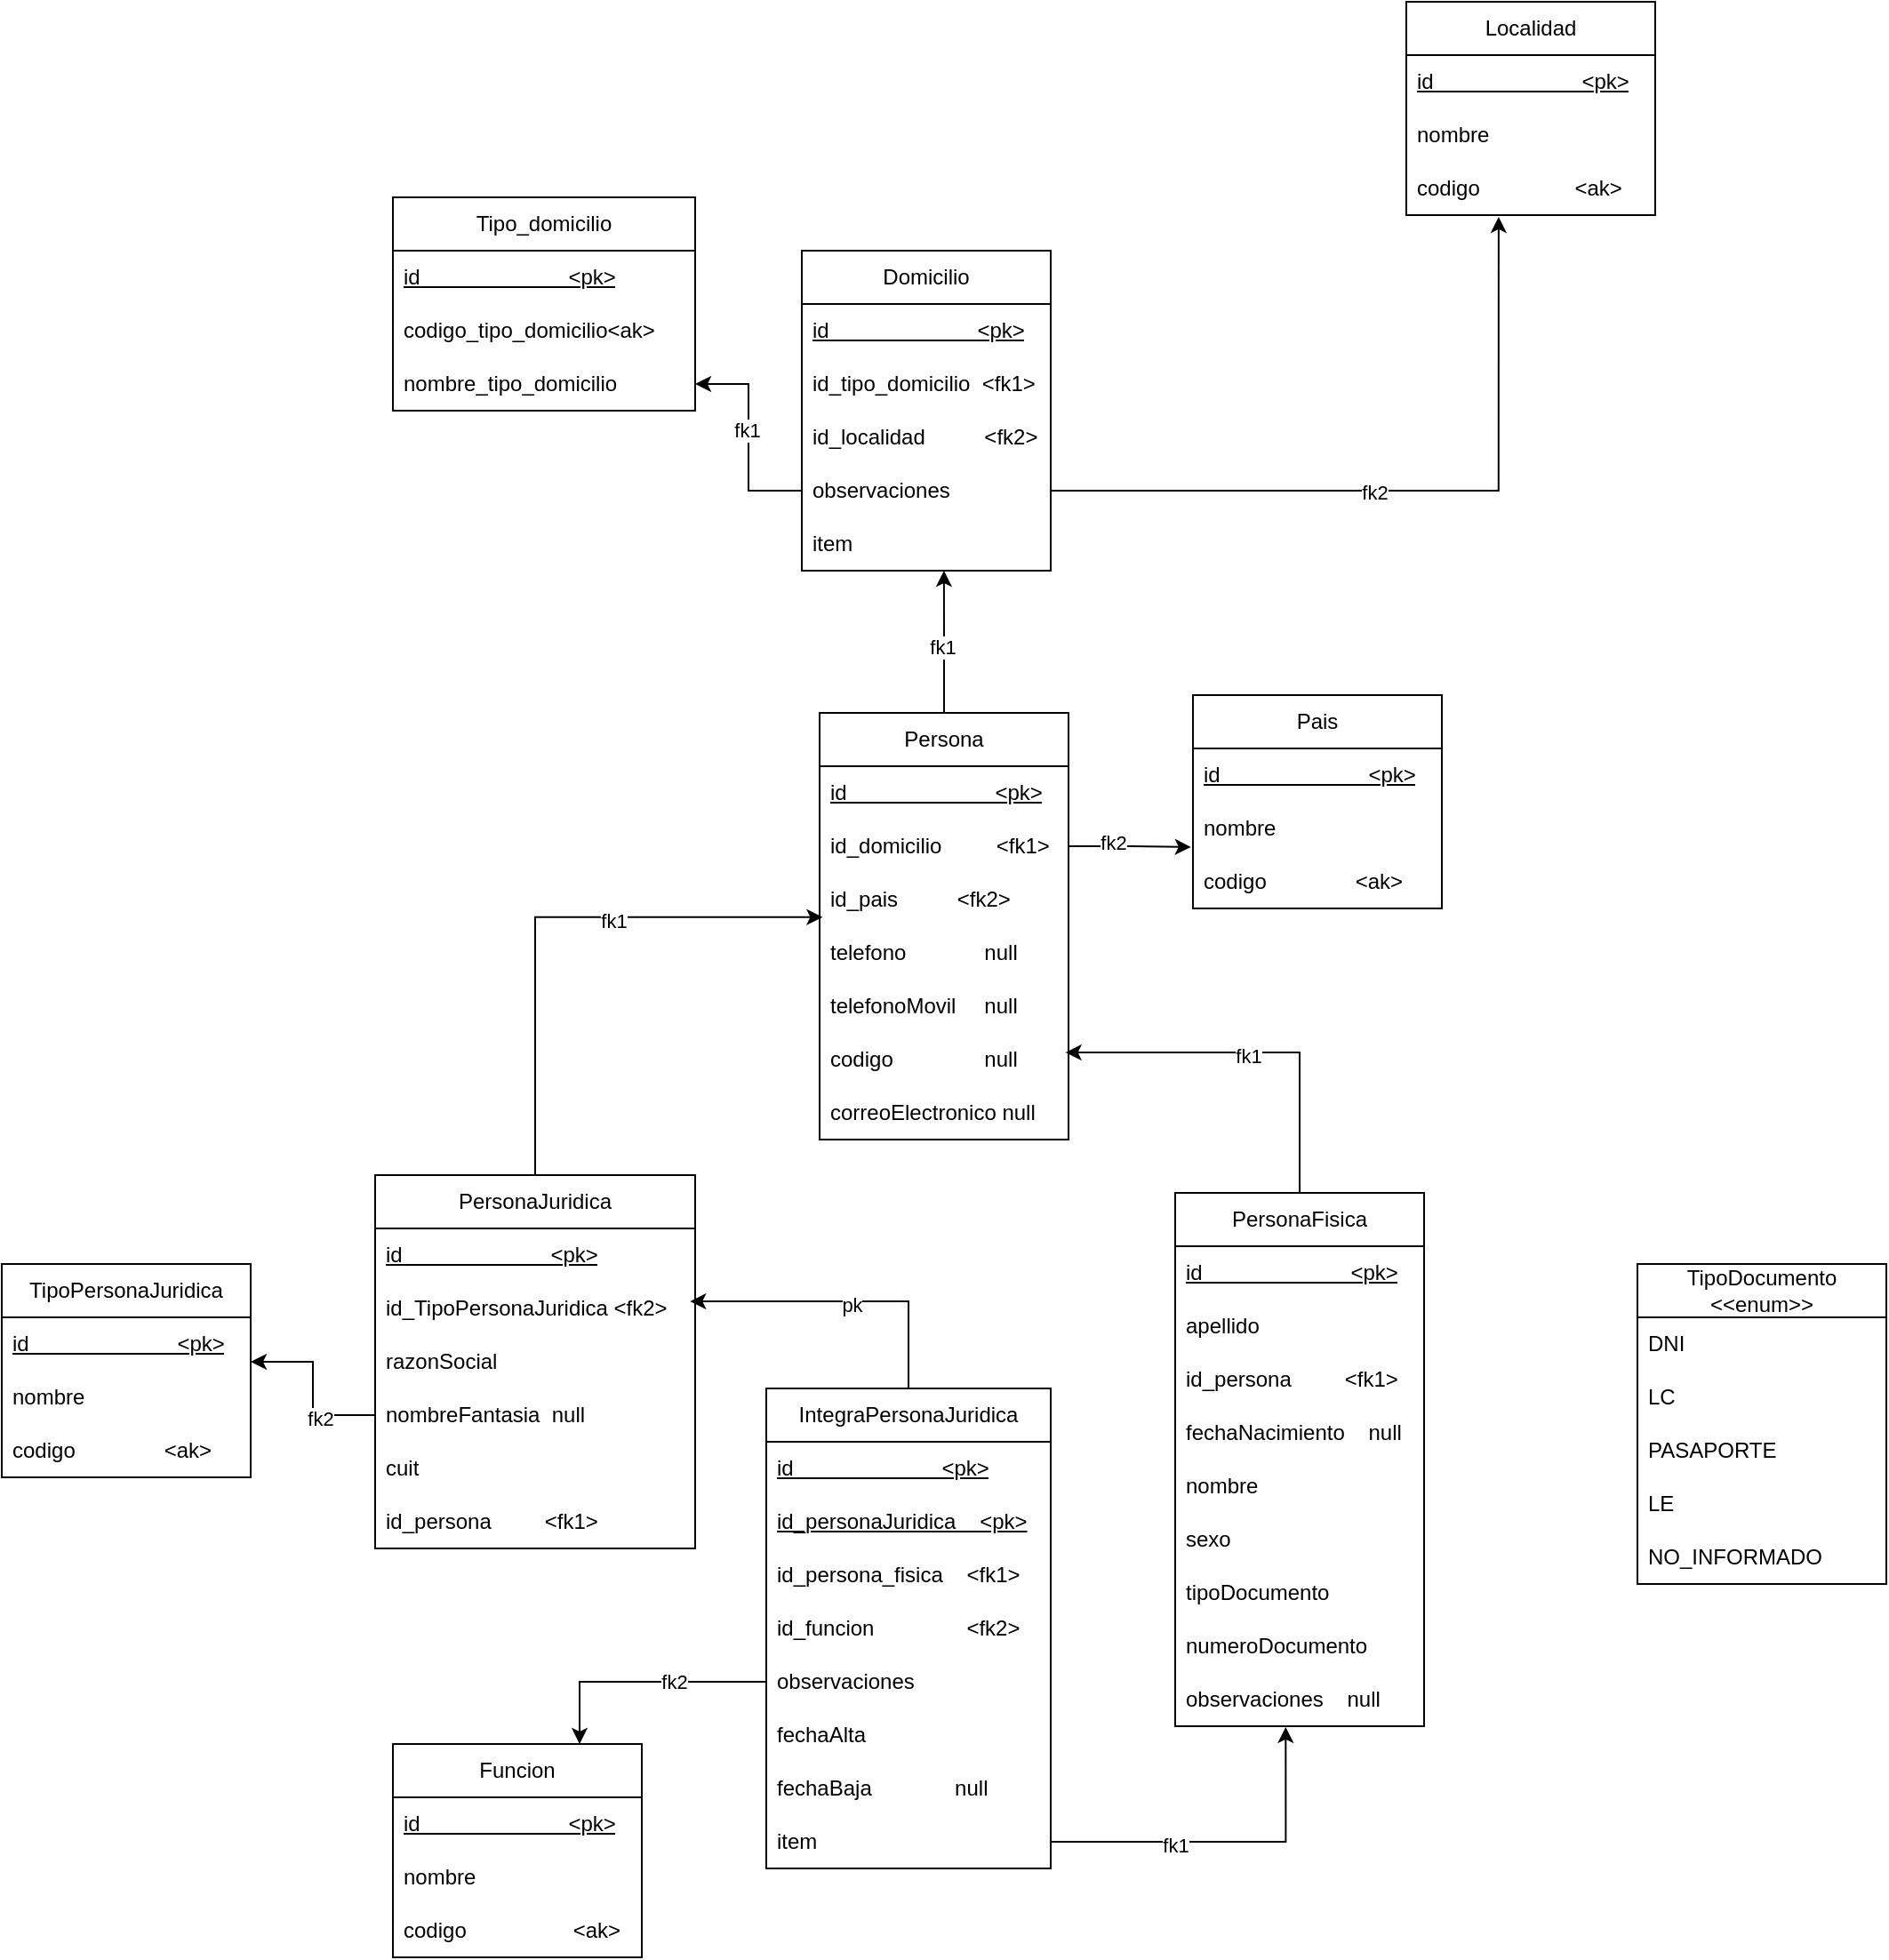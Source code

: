 <mxfile version="24.7.14">
  <diagram name="Page-1" id="C4uqOGB4L-QRxId2xkjS">
    <mxGraphModel dx="4187" dy="2536" grid="1" gridSize="10" guides="1" tooltips="1" connect="1" arrows="1" fold="1" page="1" pageScale="1" pageWidth="850" pageHeight="1100" math="0" shadow="0">
      <root>
        <mxCell id="0" />
        <mxCell id="1" parent="0" />
        <mxCell id="psAsw6sxhrH09f4ZaTey-30" value="Tipo_domicilio" style="swimlane;fontStyle=0;childLayout=stackLayout;horizontal=1;startSize=30;horizontalStack=0;resizeParent=1;resizeParentMax=0;resizeLast=0;collapsible=1;marginBottom=0;whiteSpace=wrap;html=1;" parent="1" vertex="1">
          <mxGeometry x="-890" y="-250" width="170" height="120" as="geometry" />
        </mxCell>
        <mxCell id="psAsw6sxhrH09f4ZaTey-31" value="&lt;u&gt;id&amp;nbsp;&amp;nbsp;&amp;nbsp;&amp;nbsp;&amp;nbsp;&amp;nbsp;&amp;nbsp;&amp;nbsp;&amp;nbsp;&amp;nbsp;&amp;nbsp;&amp;nbsp;&amp;nbsp;&amp;nbsp;&amp;nbsp;&amp;nbsp;&amp;nbsp;&amp;nbsp;&amp;nbsp;&amp;nbsp;&amp;nbsp;&amp;nbsp;&amp;nbsp;&amp;nbsp; &amp;lt;pk&amp;gt;&lt;/u&gt;" style="text;strokeColor=none;fillColor=none;align=left;verticalAlign=middle;spacingLeft=4;spacingRight=4;overflow=hidden;points=[[0,0.5],[1,0.5]];portConstraint=eastwest;rotatable=0;whiteSpace=wrap;html=1;" parent="psAsw6sxhrH09f4ZaTey-30" vertex="1">
          <mxGeometry y="30" width="170" height="30" as="geometry" />
        </mxCell>
        <mxCell id="RTDKLfTvxxHNBEv42GmN-6" value="codigo_tipo_domicilio&amp;lt;ak&amp;gt;" style="text;strokeColor=none;fillColor=none;align=left;verticalAlign=middle;spacingLeft=4;spacingRight=4;overflow=hidden;points=[[0,0.5],[1,0.5]];portConstraint=eastwest;rotatable=0;whiteSpace=wrap;html=1;" vertex="1" parent="psAsw6sxhrH09f4ZaTey-30">
          <mxGeometry y="60" width="170" height="30" as="geometry" />
        </mxCell>
        <mxCell id="psAsw6sxhrH09f4ZaTey-32" value="nombre_tipo_domicilio" style="text;strokeColor=none;fillColor=none;align=left;verticalAlign=middle;spacingLeft=4;spacingRight=4;overflow=hidden;points=[[0,0.5],[1,0.5]];portConstraint=eastwest;rotatable=0;whiteSpace=wrap;html=1;" parent="psAsw6sxhrH09f4ZaTey-30" vertex="1">
          <mxGeometry y="90" width="170" height="30" as="geometry" />
        </mxCell>
        <mxCell id="RTDKLfTvxxHNBEv42GmN-11" value="Localidad" style="swimlane;fontStyle=0;childLayout=stackLayout;horizontal=1;startSize=30;horizontalStack=0;resizeParent=1;resizeParentMax=0;resizeLast=0;collapsible=1;marginBottom=0;whiteSpace=wrap;html=1;" vertex="1" parent="1">
          <mxGeometry x="-320" y="-360" width="140" height="120" as="geometry" />
        </mxCell>
        <mxCell id="RTDKLfTvxxHNBEv42GmN-12" value="&lt;u&gt;id&amp;nbsp;&amp;nbsp;&amp;nbsp;&amp;nbsp;&amp;nbsp;&amp;nbsp;&amp;nbsp;&amp;nbsp;&amp;nbsp;&amp;nbsp;&amp;nbsp;&amp;nbsp;&amp;nbsp;&amp;nbsp;&amp;nbsp;&amp;nbsp;&amp;nbsp;&amp;nbsp;&amp;nbsp;&amp;nbsp;&amp;nbsp;&amp;nbsp;&amp;nbsp;&amp;nbsp; &amp;lt;pk&amp;gt;&lt;/u&gt;" style="text;strokeColor=none;fillColor=none;align=left;verticalAlign=middle;spacingLeft=4;spacingRight=4;overflow=hidden;points=[[0,0.5],[1,0.5]];portConstraint=eastwest;rotatable=0;whiteSpace=wrap;html=1;" vertex="1" parent="RTDKLfTvxxHNBEv42GmN-11">
          <mxGeometry y="30" width="140" height="30" as="geometry" />
        </mxCell>
        <mxCell id="RTDKLfTvxxHNBEv42GmN-13" value="nombre" style="text;strokeColor=none;fillColor=none;align=left;verticalAlign=middle;spacingLeft=4;spacingRight=4;overflow=hidden;points=[[0,0.5],[1,0.5]];portConstraint=eastwest;rotatable=0;whiteSpace=wrap;html=1;" vertex="1" parent="RTDKLfTvxxHNBEv42GmN-11">
          <mxGeometry y="60" width="140" height="30" as="geometry" />
        </mxCell>
        <mxCell id="RTDKLfTvxxHNBEv42GmN-14" value="codigo&amp;nbsp;&amp;nbsp;&amp;nbsp;&amp;nbsp;&amp;nbsp;&amp;nbsp;&amp;nbsp;&amp;nbsp;&amp;nbsp;&amp;nbsp;&amp;nbsp;&amp;nbsp;&amp;nbsp;&amp;nbsp;&amp;nbsp; &amp;lt;ak&amp;gt;" style="text;strokeColor=none;fillColor=none;align=left;verticalAlign=middle;spacingLeft=4;spacingRight=4;overflow=hidden;points=[[0,0.5],[1,0.5]];portConstraint=eastwest;rotatable=0;whiteSpace=wrap;html=1;" vertex="1" parent="RTDKLfTvxxHNBEv42GmN-11">
          <mxGeometry y="90" width="140" height="30" as="geometry" />
        </mxCell>
        <mxCell id="RTDKLfTvxxHNBEv42GmN-16" value="Domicilio" style="swimlane;fontStyle=0;childLayout=stackLayout;horizontal=1;startSize=30;horizontalStack=0;resizeParent=1;resizeParentMax=0;resizeLast=0;collapsible=1;marginBottom=0;whiteSpace=wrap;html=1;" vertex="1" parent="1">
          <mxGeometry x="-660" y="-220" width="140" height="180" as="geometry" />
        </mxCell>
        <mxCell id="RTDKLfTvxxHNBEv42GmN-17" value="&lt;u&gt;id&amp;nbsp;&amp;nbsp;&amp;nbsp;&amp;nbsp;&amp;nbsp;&amp;nbsp;&amp;nbsp;&amp;nbsp;&amp;nbsp;&amp;nbsp;&amp;nbsp;&amp;nbsp;&amp;nbsp;&amp;nbsp;&amp;nbsp;&amp;nbsp;&amp;nbsp;&amp;nbsp;&amp;nbsp;&amp;nbsp;&amp;nbsp;&amp;nbsp;&amp;nbsp;&amp;nbsp; &amp;lt;pk&amp;gt;&lt;/u&gt;" style="text;strokeColor=none;fillColor=none;align=left;verticalAlign=middle;spacingLeft=4;spacingRight=4;overflow=hidden;points=[[0,0.5],[1,0.5]];portConstraint=eastwest;rotatable=0;whiteSpace=wrap;html=1;" vertex="1" parent="RTDKLfTvxxHNBEv42GmN-16">
          <mxGeometry y="30" width="140" height="30" as="geometry" />
        </mxCell>
        <mxCell id="RTDKLfTvxxHNBEv42GmN-27" value="id_tipo_domicilio&amp;nbsp; &amp;lt;fk1&amp;gt;" style="text;strokeColor=none;fillColor=none;align=left;verticalAlign=middle;spacingLeft=4;spacingRight=4;overflow=hidden;points=[[0,0.5],[1,0.5]];portConstraint=eastwest;rotatable=0;whiteSpace=wrap;html=1;" vertex="1" parent="RTDKLfTvxxHNBEv42GmN-16">
          <mxGeometry y="60" width="140" height="30" as="geometry" />
        </mxCell>
        <mxCell id="RTDKLfTvxxHNBEv42GmN-26" value="id_localidad&lt;span style=&quot;white-space: pre;&quot;&gt;&#x9;&lt;/span&gt;&amp;nbsp;&amp;nbsp;&amp;nbsp;&amp;nbsp; &amp;lt;fk2&amp;gt;" style="text;strokeColor=none;fillColor=none;align=left;verticalAlign=middle;spacingLeft=4;spacingRight=4;overflow=hidden;points=[[0,0.5],[1,0.5]];portConstraint=eastwest;rotatable=0;whiteSpace=wrap;html=1;" vertex="1" parent="RTDKLfTvxxHNBEv42GmN-16">
          <mxGeometry y="90" width="140" height="30" as="geometry" />
        </mxCell>
        <mxCell id="RTDKLfTvxxHNBEv42GmN-18" value="observaciones" style="text;strokeColor=none;fillColor=none;align=left;verticalAlign=middle;spacingLeft=4;spacingRight=4;overflow=hidden;points=[[0,0.5],[1,0.5]];portConstraint=eastwest;rotatable=0;whiteSpace=wrap;html=1;" vertex="1" parent="RTDKLfTvxxHNBEv42GmN-16">
          <mxGeometry y="120" width="140" height="30" as="geometry" />
        </mxCell>
        <mxCell id="RTDKLfTvxxHNBEv42GmN-19" value="item" style="text;strokeColor=none;fillColor=none;align=left;verticalAlign=middle;spacingLeft=4;spacingRight=4;overflow=hidden;points=[[0,0.5],[1,0.5]];portConstraint=eastwest;rotatable=0;whiteSpace=wrap;html=1;" vertex="1" parent="RTDKLfTvxxHNBEv42GmN-16">
          <mxGeometry y="150" width="140" height="30" as="geometry" />
        </mxCell>
        <mxCell id="RTDKLfTvxxHNBEv42GmN-22" style="edgeStyle=orthogonalEdgeStyle;rounded=0;orthogonalLoop=1;jettySize=auto;html=1;entryX=0.371;entryY=1.033;entryDx=0;entryDy=0;entryPerimeter=0;" edge="1" parent="1" source="RTDKLfTvxxHNBEv42GmN-18" target="RTDKLfTvxxHNBEv42GmN-14">
          <mxGeometry relative="1" as="geometry" />
        </mxCell>
        <mxCell id="RTDKLfTvxxHNBEv42GmN-25" value="fk2" style="edgeLabel;html=1;align=center;verticalAlign=middle;resizable=0;points=[];" vertex="1" connectable="0" parent="RTDKLfTvxxHNBEv42GmN-22">
          <mxGeometry x="-0.104" y="-1" relative="1" as="geometry">
            <mxPoint as="offset" />
          </mxGeometry>
        </mxCell>
        <mxCell id="RTDKLfTvxxHNBEv42GmN-44" value="Persona" style="swimlane;fontStyle=0;childLayout=stackLayout;horizontal=1;startSize=30;horizontalStack=0;resizeParent=1;resizeParentMax=0;resizeLast=0;collapsible=1;marginBottom=0;whiteSpace=wrap;html=1;" vertex="1" parent="1">
          <mxGeometry x="-650" y="40" width="140" height="240" as="geometry" />
        </mxCell>
        <mxCell id="RTDKLfTvxxHNBEv42GmN-45" value="&lt;u&gt;id&amp;nbsp;&amp;nbsp;&amp;nbsp;&amp;nbsp;&amp;nbsp;&amp;nbsp;&amp;nbsp;&amp;nbsp;&amp;nbsp;&amp;nbsp;&amp;nbsp;&amp;nbsp;&amp;nbsp;&amp;nbsp;&amp;nbsp;&amp;nbsp;&amp;nbsp;&amp;nbsp;&amp;nbsp;&amp;nbsp;&amp;nbsp;&amp;nbsp;&amp;nbsp;&amp;nbsp; &amp;lt;pk&amp;gt;&lt;/u&gt;" style="text;strokeColor=none;fillColor=none;align=left;verticalAlign=middle;spacingLeft=4;spacingRight=4;overflow=hidden;points=[[0,0.5],[1,0.5]];portConstraint=eastwest;rotatable=0;whiteSpace=wrap;html=1;" vertex="1" parent="RTDKLfTvxxHNBEv42GmN-44">
          <mxGeometry y="30" width="140" height="30" as="geometry" />
        </mxCell>
        <mxCell id="RTDKLfTvxxHNBEv42GmN-59" value="id_domicilio&lt;span style=&quot;white-space: pre;&quot;&gt;&#x9;    &amp;lt;fk1&amp;gt;&lt;/span&gt;" style="text;strokeColor=none;fillColor=none;align=left;verticalAlign=middle;spacingLeft=4;spacingRight=4;overflow=hidden;points=[[0,0.5],[1,0.5]];portConstraint=eastwest;rotatable=0;whiteSpace=wrap;html=1;" vertex="1" parent="RTDKLfTvxxHNBEv42GmN-44">
          <mxGeometry y="60" width="140" height="30" as="geometry" />
        </mxCell>
        <mxCell id="RTDKLfTvxxHNBEv42GmN-70" value="id_pais&amp;nbsp;&amp;nbsp;&amp;nbsp;&amp;nbsp;&amp;nbsp;&amp;nbsp;&amp;nbsp;&amp;nbsp;&amp;nbsp; &amp;lt;fk2&amp;gt;&lt;span style=&quot;white-space: pre;&quot;&gt;&#x9;&lt;/span&gt;" style="text;strokeColor=none;fillColor=none;align=left;verticalAlign=middle;spacingLeft=4;spacingRight=4;overflow=hidden;points=[[0,0.5],[1,0.5]];portConstraint=eastwest;rotatable=0;whiteSpace=wrap;html=1;" vertex="1" parent="RTDKLfTvxxHNBEv42GmN-44">
          <mxGeometry y="90" width="140" height="30" as="geometry" />
        </mxCell>
        <mxCell id="RTDKLfTvxxHNBEv42GmN-46" value="telefono&lt;span style=&quot;white-space: pre;&quot;&gt;&#x9;&lt;/span&gt;&lt;span style=&quot;white-space: pre;&quot;&gt;&#x9;&lt;/span&gt;&amp;nbsp; null" style="text;strokeColor=none;fillColor=none;align=left;verticalAlign=middle;spacingLeft=4;spacingRight=4;overflow=hidden;points=[[0,0.5],[1,0.5]];portConstraint=eastwest;rotatable=0;whiteSpace=wrap;html=1;" vertex="1" parent="RTDKLfTvxxHNBEv42GmN-44">
          <mxGeometry y="120" width="140" height="30" as="geometry" />
        </mxCell>
        <mxCell id="RTDKLfTvxxHNBEv42GmN-47" value="telefonoMovil&lt;span style=&quot;white-space: pre;&quot;&gt;&#x9;&lt;/span&gt;&amp;nbsp; null" style="text;strokeColor=none;fillColor=none;align=left;verticalAlign=middle;spacingLeft=4;spacingRight=4;overflow=hidden;points=[[0,0.5],[1,0.5]];portConstraint=eastwest;rotatable=0;whiteSpace=wrap;html=1;" vertex="1" parent="RTDKLfTvxxHNBEv42GmN-44">
          <mxGeometry y="150" width="140" height="30" as="geometry" />
        </mxCell>
        <mxCell id="RTDKLfTvxxHNBEv42GmN-57" value="codigo&lt;span style=&quot;white-space: pre;&quot;&gt;&#x9;&lt;/span&gt;&amp;nbsp;&amp;nbsp;&amp;nbsp;&amp;nbsp;&amp;nbsp;&amp;nbsp;&amp;nbsp;&amp;nbsp;&amp;nbsp; null" style="text;strokeColor=none;fillColor=none;align=left;verticalAlign=middle;spacingLeft=4;spacingRight=4;overflow=hidden;points=[[0,0.5],[1,0.5]];portConstraint=eastwest;rotatable=0;whiteSpace=wrap;html=1;" vertex="1" parent="RTDKLfTvxxHNBEv42GmN-44">
          <mxGeometry y="180" width="140" height="30" as="geometry" />
        </mxCell>
        <mxCell id="RTDKLfTvxxHNBEv42GmN-56" value="correoElectronico null" style="text;strokeColor=none;fillColor=none;align=left;verticalAlign=middle;spacingLeft=4;spacingRight=4;overflow=hidden;points=[[0,0.5],[1,0.5]];portConstraint=eastwest;rotatable=0;whiteSpace=wrap;html=1;" vertex="1" parent="RTDKLfTvxxHNBEv42GmN-44">
          <mxGeometry y="210" width="140" height="30" as="geometry" />
        </mxCell>
        <mxCell id="RTDKLfTvxxHNBEv42GmN-58" style="edgeStyle=orthogonalEdgeStyle;rounded=0;orthogonalLoop=1;jettySize=auto;html=1;entryX=0.571;entryY=1;entryDx=0;entryDy=0;entryPerimeter=0;" edge="1" parent="1" source="RTDKLfTvxxHNBEv42GmN-44" target="RTDKLfTvxxHNBEv42GmN-19">
          <mxGeometry relative="1" as="geometry" />
        </mxCell>
        <mxCell id="RTDKLfTvxxHNBEv42GmN-60" value="fk1" style="edgeLabel;html=1;align=center;verticalAlign=middle;resizable=0;points=[];" vertex="1" connectable="0" parent="RTDKLfTvxxHNBEv42GmN-58">
          <mxGeometry x="-0.082" y="1" relative="1" as="geometry">
            <mxPoint as="offset" />
          </mxGeometry>
        </mxCell>
        <mxCell id="RTDKLfTvxxHNBEv42GmN-62" value="Pais" style="swimlane;fontStyle=0;childLayout=stackLayout;horizontal=1;startSize=30;horizontalStack=0;resizeParent=1;resizeParentMax=0;resizeLast=0;collapsible=1;marginBottom=0;whiteSpace=wrap;html=1;" vertex="1" parent="1">
          <mxGeometry x="-440" y="30" width="140" height="120" as="geometry" />
        </mxCell>
        <mxCell id="RTDKLfTvxxHNBEv42GmN-63" value="&lt;u&gt;id&amp;nbsp;&amp;nbsp;&amp;nbsp;&amp;nbsp;&amp;nbsp;&amp;nbsp;&amp;nbsp;&amp;nbsp;&amp;nbsp;&amp;nbsp;&amp;nbsp;&amp;nbsp;&amp;nbsp;&amp;nbsp;&amp;nbsp;&amp;nbsp;&amp;nbsp;&amp;nbsp;&amp;nbsp;&amp;nbsp;&amp;nbsp;&amp;nbsp;&amp;nbsp;&amp;nbsp; &amp;lt;pk&amp;gt;&lt;/u&gt;" style="text;strokeColor=none;fillColor=none;align=left;verticalAlign=middle;spacingLeft=4;spacingRight=4;overflow=hidden;points=[[0,0.5],[1,0.5]];portConstraint=eastwest;rotatable=0;whiteSpace=wrap;html=1;" vertex="1" parent="RTDKLfTvxxHNBEv42GmN-62">
          <mxGeometry y="30" width="140" height="30" as="geometry" />
        </mxCell>
        <mxCell id="RTDKLfTvxxHNBEv42GmN-64" value="nombre&lt;span style=&quot;white-space: pre;&quot;&gt;&#x9;&lt;/span&gt;" style="text;strokeColor=none;fillColor=none;align=left;verticalAlign=middle;spacingLeft=4;spacingRight=4;overflow=hidden;points=[[0,0.5],[1,0.5]];portConstraint=eastwest;rotatable=0;whiteSpace=wrap;html=1;" vertex="1" parent="RTDKLfTvxxHNBEv42GmN-62">
          <mxGeometry y="60" width="140" height="30" as="geometry" />
        </mxCell>
        <mxCell id="RTDKLfTvxxHNBEv42GmN-65" value="codigo&amp;nbsp;&amp;nbsp;&amp;nbsp;&amp;nbsp;&amp;nbsp;&amp;nbsp;&amp;nbsp;&amp;nbsp;&amp;nbsp;&amp;nbsp;&amp;nbsp;&amp;nbsp;&amp;nbsp;&amp;nbsp; &amp;lt;ak&amp;gt;" style="text;strokeColor=none;fillColor=none;align=left;verticalAlign=middle;spacingLeft=4;spacingRight=4;overflow=hidden;points=[[0,0.5],[1,0.5]];portConstraint=eastwest;rotatable=0;whiteSpace=wrap;html=1;" vertex="1" parent="RTDKLfTvxxHNBEv42GmN-62">
          <mxGeometry y="90" width="140" height="30" as="geometry" />
        </mxCell>
        <mxCell id="RTDKLfTvxxHNBEv42GmN-69" style="edgeStyle=orthogonalEdgeStyle;rounded=0;orthogonalLoop=1;jettySize=auto;html=1;entryX=-0.008;entryY=0.848;entryDx=0;entryDy=0;entryPerimeter=0;" edge="1" parent="1" source="RTDKLfTvxxHNBEv42GmN-59" target="RTDKLfTvxxHNBEv42GmN-64">
          <mxGeometry relative="1" as="geometry" />
        </mxCell>
        <mxCell id="RTDKLfTvxxHNBEv42GmN-71" value="fk2" style="edgeLabel;html=1;align=center;verticalAlign=middle;resizable=0;points=[];" vertex="1" connectable="0" parent="RTDKLfTvxxHNBEv42GmN-69">
          <mxGeometry x="-0.278" y="2" relative="1" as="geometry">
            <mxPoint as="offset" />
          </mxGeometry>
        </mxCell>
        <mxCell id="RTDKLfTvxxHNBEv42GmN-72" value="PersonaJuridica" style="swimlane;fontStyle=0;childLayout=stackLayout;horizontal=1;startSize=30;horizontalStack=0;resizeParent=1;resizeParentMax=0;resizeLast=0;collapsible=1;marginBottom=0;whiteSpace=wrap;html=1;" vertex="1" parent="1">
          <mxGeometry x="-900" y="300" width="180" height="210" as="geometry" />
        </mxCell>
        <mxCell id="RTDKLfTvxxHNBEv42GmN-73" value="&lt;u&gt;id&amp;nbsp;&amp;nbsp;&amp;nbsp;&amp;nbsp;&amp;nbsp;&amp;nbsp;&amp;nbsp;&amp;nbsp;&amp;nbsp;&amp;nbsp;&amp;nbsp;&amp;nbsp;&amp;nbsp;&amp;nbsp;&amp;nbsp;&amp;nbsp;&amp;nbsp;&amp;nbsp;&amp;nbsp;&amp;nbsp;&amp;nbsp;&amp;nbsp;&amp;nbsp;&amp;nbsp; &amp;lt;pk&amp;gt;&lt;/u&gt;" style="text;strokeColor=none;fillColor=none;align=left;verticalAlign=middle;spacingLeft=4;spacingRight=4;overflow=hidden;points=[[0,0.5],[1,0.5]];portConstraint=eastwest;rotatable=0;whiteSpace=wrap;html=1;" vertex="1" parent="RTDKLfTvxxHNBEv42GmN-72">
          <mxGeometry y="30" width="180" height="30" as="geometry" />
        </mxCell>
        <mxCell id="RTDKLfTvxxHNBEv42GmN-101" value="id_TipoPersonaJuridica &amp;lt;fk2&amp;gt;" style="text;strokeColor=none;fillColor=none;align=left;verticalAlign=middle;spacingLeft=4;spacingRight=4;overflow=hidden;points=[[0,0.5],[1,0.5]];portConstraint=eastwest;rotatable=0;whiteSpace=wrap;html=1;" vertex="1" parent="RTDKLfTvxxHNBEv42GmN-72">
          <mxGeometry y="60" width="180" height="30" as="geometry" />
        </mxCell>
        <mxCell id="RTDKLfTvxxHNBEv42GmN-74" value="razonSocial" style="text;strokeColor=none;fillColor=none;align=left;verticalAlign=middle;spacingLeft=4;spacingRight=4;overflow=hidden;points=[[0,0.5],[1,0.5]];portConstraint=eastwest;rotatable=0;whiteSpace=wrap;html=1;" vertex="1" parent="RTDKLfTvxxHNBEv42GmN-72">
          <mxGeometry y="90" width="180" height="30" as="geometry" />
        </mxCell>
        <mxCell id="RTDKLfTvxxHNBEv42GmN-75" value="nombreFantasia&amp;nbsp; null" style="text;strokeColor=none;fillColor=none;align=left;verticalAlign=middle;spacingLeft=4;spacingRight=4;overflow=hidden;points=[[0,0.5],[1,0.5]];portConstraint=eastwest;rotatable=0;whiteSpace=wrap;html=1;" vertex="1" parent="RTDKLfTvxxHNBEv42GmN-72">
          <mxGeometry y="120" width="180" height="30" as="geometry" />
        </mxCell>
        <mxCell id="RTDKLfTvxxHNBEv42GmN-76" value="cuit" style="text;strokeColor=none;fillColor=none;align=left;verticalAlign=middle;spacingLeft=4;spacingRight=4;overflow=hidden;points=[[0,0.5],[1,0.5]];portConstraint=eastwest;rotatable=0;whiteSpace=wrap;html=1;" vertex="1" parent="RTDKLfTvxxHNBEv42GmN-72">
          <mxGeometry y="150" width="180" height="30" as="geometry" />
        </mxCell>
        <mxCell id="RTDKLfTvxxHNBEv42GmN-77" value="id_persona&amp;nbsp;&amp;nbsp;&amp;nbsp;&amp;nbsp;&amp;nbsp;&amp;nbsp;&amp;nbsp;&amp;nbsp; &amp;lt;fk1&amp;gt;" style="text;strokeColor=none;fillColor=none;align=left;verticalAlign=middle;spacingLeft=4;spacingRight=4;overflow=hidden;points=[[0,0.5],[1,0.5]];portConstraint=eastwest;rotatable=0;whiteSpace=wrap;html=1;" vertex="1" parent="RTDKLfTvxxHNBEv42GmN-72">
          <mxGeometry y="180" width="180" height="30" as="geometry" />
        </mxCell>
        <mxCell id="RTDKLfTvxxHNBEv42GmN-80" style="edgeStyle=orthogonalEdgeStyle;rounded=0;orthogonalLoop=1;jettySize=auto;html=1;entryX=0.012;entryY=0.83;entryDx=0;entryDy=0;entryPerimeter=0;" edge="1" parent="1" source="RTDKLfTvxxHNBEv42GmN-72" target="RTDKLfTvxxHNBEv42GmN-70">
          <mxGeometry relative="1" as="geometry" />
        </mxCell>
        <mxCell id="RTDKLfTvxxHNBEv42GmN-81" value="fk1" style="edgeLabel;html=1;align=center;verticalAlign=middle;resizable=0;points=[];" vertex="1" connectable="0" parent="RTDKLfTvxxHNBEv42GmN-80">
          <mxGeometry x="0.229" y="-2" relative="1" as="geometry">
            <mxPoint as="offset" />
          </mxGeometry>
        </mxCell>
        <mxCell id="RTDKLfTvxxHNBEv42GmN-82" value="PersonaFisica" style="swimlane;fontStyle=0;childLayout=stackLayout;horizontal=1;startSize=30;horizontalStack=0;resizeParent=1;resizeParentMax=0;resizeLast=0;collapsible=1;marginBottom=0;whiteSpace=wrap;html=1;" vertex="1" parent="1">
          <mxGeometry x="-450" y="310" width="140" height="300" as="geometry" />
        </mxCell>
        <mxCell id="RTDKLfTvxxHNBEv42GmN-83" value="&lt;u&gt;id&amp;nbsp;&amp;nbsp;&amp;nbsp;&amp;nbsp;&amp;nbsp;&amp;nbsp;&amp;nbsp;&amp;nbsp;&amp;nbsp;&amp;nbsp;&amp;nbsp;&amp;nbsp;&amp;nbsp;&amp;nbsp;&amp;nbsp;&amp;nbsp;&amp;nbsp;&amp;nbsp;&amp;nbsp;&amp;nbsp;&amp;nbsp;&amp;nbsp;&amp;nbsp;&amp;nbsp; &amp;lt;pk&amp;gt;&lt;/u&gt;" style="text;strokeColor=none;fillColor=none;align=left;verticalAlign=middle;spacingLeft=4;spacingRight=4;overflow=hidden;points=[[0,0.5],[1,0.5]];portConstraint=eastwest;rotatable=0;whiteSpace=wrap;html=1;" vertex="1" parent="RTDKLfTvxxHNBEv42GmN-82">
          <mxGeometry y="30" width="140" height="30" as="geometry" />
        </mxCell>
        <mxCell id="RTDKLfTvxxHNBEv42GmN-84" value="apellido" style="text;strokeColor=none;fillColor=none;align=left;verticalAlign=middle;spacingLeft=4;spacingRight=4;overflow=hidden;points=[[0,0.5],[1,0.5]];portConstraint=eastwest;rotatable=0;whiteSpace=wrap;html=1;" vertex="1" parent="RTDKLfTvxxHNBEv42GmN-82">
          <mxGeometry y="60" width="140" height="30" as="geometry" />
        </mxCell>
        <mxCell id="RTDKLfTvxxHNBEv42GmN-91" value="id_persona&amp;nbsp;&amp;nbsp;&amp;nbsp;&amp;nbsp;&amp;nbsp;&amp;nbsp;&amp;nbsp;&amp;nbsp; &amp;lt;fk1&amp;gt;" style="text;strokeColor=none;fillColor=none;align=left;verticalAlign=middle;spacingLeft=4;spacingRight=4;overflow=hidden;points=[[0,0.5],[1,0.5]];portConstraint=eastwest;rotatable=0;whiteSpace=wrap;html=1;" vertex="1" parent="RTDKLfTvxxHNBEv42GmN-82">
          <mxGeometry y="90" width="140" height="30" as="geometry" />
        </mxCell>
        <mxCell id="RTDKLfTvxxHNBEv42GmN-85" value="fechaNacimiento&amp;nbsp;&amp;nbsp;&amp;nbsp; null" style="text;strokeColor=none;fillColor=none;align=left;verticalAlign=middle;spacingLeft=4;spacingRight=4;overflow=hidden;points=[[0,0.5],[1,0.5]];portConstraint=eastwest;rotatable=0;whiteSpace=wrap;html=1;" vertex="1" parent="RTDKLfTvxxHNBEv42GmN-82">
          <mxGeometry y="120" width="140" height="30" as="geometry" />
        </mxCell>
        <mxCell id="RTDKLfTvxxHNBEv42GmN-86" value="nombre" style="text;strokeColor=none;fillColor=none;align=left;verticalAlign=middle;spacingLeft=4;spacingRight=4;overflow=hidden;points=[[0,0.5],[1,0.5]];portConstraint=eastwest;rotatable=0;whiteSpace=wrap;html=1;" vertex="1" parent="RTDKLfTvxxHNBEv42GmN-82">
          <mxGeometry y="150" width="140" height="30" as="geometry" />
        </mxCell>
        <mxCell id="RTDKLfTvxxHNBEv42GmN-87" value="sexo" style="text;strokeColor=none;fillColor=none;align=left;verticalAlign=middle;spacingLeft=4;spacingRight=4;overflow=hidden;points=[[0,0.5],[1,0.5]];portConstraint=eastwest;rotatable=0;whiteSpace=wrap;html=1;" vertex="1" parent="RTDKLfTvxxHNBEv42GmN-82">
          <mxGeometry y="180" width="140" height="30" as="geometry" />
        </mxCell>
        <mxCell id="RTDKLfTvxxHNBEv42GmN-124" value="tipoDocumento" style="text;strokeColor=none;fillColor=none;align=left;verticalAlign=middle;spacingLeft=4;spacingRight=4;overflow=hidden;points=[[0,0.5],[1,0.5]];portConstraint=eastwest;rotatable=0;whiteSpace=wrap;html=1;" vertex="1" parent="RTDKLfTvxxHNBEv42GmN-82">
          <mxGeometry y="210" width="140" height="30" as="geometry" />
        </mxCell>
        <mxCell id="RTDKLfTvxxHNBEv42GmN-90" value="numeroDocumento" style="text;strokeColor=none;fillColor=none;align=left;verticalAlign=middle;spacingLeft=4;spacingRight=4;overflow=hidden;points=[[0,0.5],[1,0.5]];portConstraint=eastwest;rotatable=0;whiteSpace=wrap;html=1;" vertex="1" parent="RTDKLfTvxxHNBEv42GmN-82">
          <mxGeometry y="240" width="140" height="30" as="geometry" />
        </mxCell>
        <mxCell id="RTDKLfTvxxHNBEv42GmN-89" value="observaciones&amp;nbsp;&amp;nbsp;&amp;nbsp; null" style="text;strokeColor=none;fillColor=none;align=left;verticalAlign=middle;spacingLeft=4;spacingRight=4;overflow=hidden;points=[[0,0.5],[1,0.5]];portConstraint=eastwest;rotatable=0;whiteSpace=wrap;html=1;" vertex="1" parent="RTDKLfTvxxHNBEv42GmN-82">
          <mxGeometry y="270" width="140" height="30" as="geometry" />
        </mxCell>
        <mxCell id="RTDKLfTvxxHNBEv42GmN-88" style="edgeStyle=orthogonalEdgeStyle;rounded=0;orthogonalLoop=1;jettySize=auto;html=1;entryX=0.988;entryY=0.367;entryDx=0;entryDy=0;entryPerimeter=0;" edge="1" parent="1" source="RTDKLfTvxxHNBEv42GmN-82" target="RTDKLfTvxxHNBEv42GmN-57">
          <mxGeometry relative="1" as="geometry" />
        </mxCell>
        <mxCell id="RTDKLfTvxxHNBEv42GmN-92" value="fk1" style="edgeLabel;html=1;align=center;verticalAlign=middle;resizable=0;points=[];" vertex="1" connectable="0" parent="RTDKLfTvxxHNBEv42GmN-88">
          <mxGeometry x="0.024" y="2" relative="1" as="geometry">
            <mxPoint as="offset" />
          </mxGeometry>
        </mxCell>
        <mxCell id="RTDKLfTvxxHNBEv42GmN-94" value="TipoPersonaJuridica" style="swimlane;fontStyle=0;childLayout=stackLayout;horizontal=1;startSize=30;horizontalStack=0;resizeParent=1;resizeParentMax=0;resizeLast=0;collapsible=1;marginBottom=0;whiteSpace=wrap;html=1;" vertex="1" parent="1">
          <mxGeometry x="-1110" y="350" width="140" height="120" as="geometry" />
        </mxCell>
        <mxCell id="RTDKLfTvxxHNBEv42GmN-95" value="&lt;u&gt;id&amp;nbsp;&amp;nbsp;&amp;nbsp;&amp;nbsp;&amp;nbsp;&amp;nbsp;&amp;nbsp;&amp;nbsp;&amp;nbsp;&amp;nbsp;&amp;nbsp;&amp;nbsp;&amp;nbsp;&amp;nbsp;&amp;nbsp;&amp;nbsp;&amp;nbsp;&amp;nbsp;&amp;nbsp;&amp;nbsp;&amp;nbsp;&amp;nbsp;&amp;nbsp;&amp;nbsp; &amp;lt;pk&amp;gt;&lt;/u&gt;" style="text;strokeColor=none;fillColor=none;align=left;verticalAlign=middle;spacingLeft=4;spacingRight=4;overflow=hidden;points=[[0,0.5],[1,0.5]];portConstraint=eastwest;rotatable=0;whiteSpace=wrap;html=1;" vertex="1" parent="RTDKLfTvxxHNBEv42GmN-94">
          <mxGeometry y="30" width="140" height="30" as="geometry" />
        </mxCell>
        <mxCell id="RTDKLfTvxxHNBEv42GmN-96" value="nombre" style="text;strokeColor=none;fillColor=none;align=left;verticalAlign=middle;spacingLeft=4;spacingRight=4;overflow=hidden;points=[[0,0.5],[1,0.5]];portConstraint=eastwest;rotatable=0;whiteSpace=wrap;html=1;" vertex="1" parent="RTDKLfTvxxHNBEv42GmN-94">
          <mxGeometry y="60" width="140" height="30" as="geometry" />
        </mxCell>
        <mxCell id="RTDKLfTvxxHNBEv42GmN-97" value="codigo&amp;nbsp;&amp;nbsp;&amp;nbsp;&amp;nbsp;&amp;nbsp;&amp;nbsp;&amp;nbsp;&amp;nbsp;&amp;nbsp;&amp;nbsp;&amp;nbsp;&amp;nbsp;&amp;nbsp;&amp;nbsp; &amp;lt;ak&amp;gt;" style="text;strokeColor=none;fillColor=none;align=left;verticalAlign=middle;spacingLeft=4;spacingRight=4;overflow=hidden;points=[[0,0.5],[1,0.5]];portConstraint=eastwest;rotatable=0;whiteSpace=wrap;html=1;" vertex="1" parent="RTDKLfTvxxHNBEv42GmN-94">
          <mxGeometry y="90" width="140" height="30" as="geometry" />
        </mxCell>
        <mxCell id="RTDKLfTvxxHNBEv42GmN-100" style="edgeStyle=orthogonalEdgeStyle;rounded=0;orthogonalLoop=1;jettySize=auto;html=1;entryX=1;entryY=0.833;entryDx=0;entryDy=0;entryPerimeter=0;" edge="1" parent="1" source="RTDKLfTvxxHNBEv42GmN-75" target="RTDKLfTvxxHNBEv42GmN-95">
          <mxGeometry relative="1" as="geometry" />
        </mxCell>
        <mxCell id="RTDKLfTvxxHNBEv42GmN-112" value="fk2" style="edgeLabel;html=1;align=center;verticalAlign=middle;resizable=0;points=[];" vertex="1" connectable="0" parent="RTDKLfTvxxHNBEv42GmN-100">
          <mxGeometry x="-0.378" y="2" relative="1" as="geometry">
            <mxPoint as="offset" />
          </mxGeometry>
        </mxCell>
        <mxCell id="RTDKLfTvxxHNBEv42GmN-103" value="IntegraPersonaJuridica" style="swimlane;fontStyle=0;childLayout=stackLayout;horizontal=1;startSize=30;horizontalStack=0;resizeParent=1;resizeParentMax=0;resizeLast=0;collapsible=1;marginBottom=0;whiteSpace=wrap;html=1;" vertex="1" parent="1">
          <mxGeometry x="-680" y="420" width="160" height="270" as="geometry" />
        </mxCell>
        <mxCell id="RTDKLfTvxxHNBEv42GmN-104" value="&lt;u&gt;id&amp;nbsp;&amp;nbsp;&amp;nbsp;&amp;nbsp;&amp;nbsp;&amp;nbsp;&amp;nbsp;&amp;nbsp;&amp;nbsp;&amp;nbsp;&amp;nbsp;&amp;nbsp;&amp;nbsp;&amp;nbsp;&amp;nbsp;&amp;nbsp;&amp;nbsp;&amp;nbsp;&amp;nbsp;&amp;nbsp;&amp;nbsp;&amp;nbsp;&amp;nbsp;&amp;nbsp; &amp;lt;pk&amp;gt;&lt;/u&gt;" style="text;strokeColor=none;fillColor=none;align=left;verticalAlign=middle;spacingLeft=4;spacingRight=4;overflow=hidden;points=[[0,0.5],[1,0.5]];portConstraint=eastwest;rotatable=0;whiteSpace=wrap;html=1;" vertex="1" parent="RTDKLfTvxxHNBEv42GmN-103">
          <mxGeometry y="30" width="160" height="30" as="geometry" />
        </mxCell>
        <mxCell id="RTDKLfTvxxHNBEv42GmN-110" value="&lt;u&gt;id_personaJuridica&amp;nbsp;&amp;nbsp;&amp;nbsp; &amp;lt;pk&amp;gt;&lt;/u&gt;" style="text;strokeColor=none;fillColor=none;align=left;verticalAlign=middle;spacingLeft=4;spacingRight=4;overflow=hidden;points=[[0,0.5],[1,0.5]];portConstraint=eastwest;rotatable=0;whiteSpace=wrap;html=1;" vertex="1" parent="RTDKLfTvxxHNBEv42GmN-103">
          <mxGeometry y="60" width="160" height="30" as="geometry" />
        </mxCell>
        <mxCell id="RTDKLfTvxxHNBEv42GmN-114" value="id_persona_fisica&amp;nbsp;&amp;nbsp;&amp;nbsp; &amp;lt;fk1&amp;gt;" style="text;strokeColor=none;fillColor=none;align=left;verticalAlign=middle;spacingLeft=4;spacingRight=4;overflow=hidden;points=[[0,0.5],[1,0.5]];portConstraint=eastwest;rotatable=0;whiteSpace=wrap;html=1;" vertex="1" parent="RTDKLfTvxxHNBEv42GmN-103">
          <mxGeometry y="90" width="160" height="30" as="geometry" />
        </mxCell>
        <mxCell id="RTDKLfTvxxHNBEv42GmN-123" value="id_funcion&lt;span style=&quot;white-space: pre;&quot;&gt;&#x9;&lt;/span&gt;&lt;span style=&quot;white-space: pre;&quot;&gt;&#x9;&lt;/span&gt;&amp;lt;fk2&amp;gt;" style="text;strokeColor=none;fillColor=none;align=left;verticalAlign=middle;spacingLeft=4;spacingRight=4;overflow=hidden;points=[[0,0.5],[1,0.5]];portConstraint=eastwest;rotatable=0;whiteSpace=wrap;html=1;" vertex="1" parent="RTDKLfTvxxHNBEv42GmN-103">
          <mxGeometry y="120" width="160" height="30" as="geometry" />
        </mxCell>
        <mxCell id="RTDKLfTvxxHNBEv42GmN-105" value="observaciones" style="text;strokeColor=none;fillColor=none;align=left;verticalAlign=middle;spacingLeft=4;spacingRight=4;overflow=hidden;points=[[0,0.5],[1,0.5]];portConstraint=eastwest;rotatable=0;whiteSpace=wrap;html=1;" vertex="1" parent="RTDKLfTvxxHNBEv42GmN-103">
          <mxGeometry y="150" width="160" height="30" as="geometry" />
        </mxCell>
        <mxCell id="RTDKLfTvxxHNBEv42GmN-107" value="fechaAlta" style="text;strokeColor=none;fillColor=none;align=left;verticalAlign=middle;spacingLeft=4;spacingRight=4;overflow=hidden;points=[[0,0.5],[1,0.5]];portConstraint=eastwest;rotatable=0;whiteSpace=wrap;html=1;" vertex="1" parent="RTDKLfTvxxHNBEv42GmN-103">
          <mxGeometry y="180" width="160" height="30" as="geometry" />
        </mxCell>
        <mxCell id="RTDKLfTvxxHNBEv42GmN-108" value="fechaBaja&amp;nbsp;&amp;nbsp;&amp;nbsp;&amp;nbsp;&amp;nbsp;&amp;nbsp;&amp;nbsp;&amp;nbsp;&amp;nbsp;&amp;nbsp;&amp;nbsp;&amp;nbsp;&amp;nbsp; null" style="text;strokeColor=none;fillColor=none;align=left;verticalAlign=middle;spacingLeft=4;spacingRight=4;overflow=hidden;points=[[0,0.5],[1,0.5]];portConstraint=eastwest;rotatable=0;whiteSpace=wrap;html=1;" vertex="1" parent="RTDKLfTvxxHNBEv42GmN-103">
          <mxGeometry y="210" width="160" height="30" as="geometry" />
        </mxCell>
        <mxCell id="RTDKLfTvxxHNBEv42GmN-106" value="item" style="text;strokeColor=none;fillColor=none;align=left;verticalAlign=middle;spacingLeft=4;spacingRight=4;overflow=hidden;points=[[0,0.5],[1,0.5]];portConstraint=eastwest;rotatable=0;whiteSpace=wrap;html=1;" vertex="1" parent="RTDKLfTvxxHNBEv42GmN-103">
          <mxGeometry y="240" width="160" height="30" as="geometry" />
        </mxCell>
        <mxCell id="RTDKLfTvxxHNBEv42GmN-109" value="" style="edgeStyle=orthogonalEdgeStyle;rounded=0;orthogonalLoop=1;jettySize=auto;html=1;entryX=0.984;entryY=0.367;entryDx=0;entryDy=0;entryPerimeter=0;" edge="1" parent="1" source="RTDKLfTvxxHNBEv42GmN-103" target="RTDKLfTvxxHNBEv42GmN-101">
          <mxGeometry relative="1" as="geometry" />
        </mxCell>
        <mxCell id="RTDKLfTvxxHNBEv42GmN-111" value="pk" style="edgeLabel;html=1;align=center;verticalAlign=middle;resizable=0;points=[];" vertex="1" connectable="0" parent="RTDKLfTvxxHNBEv42GmN-109">
          <mxGeometry x="-0.058" y="2" relative="1" as="geometry">
            <mxPoint as="offset" />
          </mxGeometry>
        </mxCell>
        <mxCell id="RTDKLfTvxxHNBEv42GmN-115" style="edgeStyle=orthogonalEdgeStyle;rounded=0;orthogonalLoop=1;jettySize=auto;html=1;entryX=0.444;entryY=1.015;entryDx=0;entryDy=0;entryPerimeter=0;" edge="1" parent="1" source="RTDKLfTvxxHNBEv42GmN-106" target="RTDKLfTvxxHNBEv42GmN-89">
          <mxGeometry relative="1" as="geometry" />
        </mxCell>
        <mxCell id="RTDKLfTvxxHNBEv42GmN-116" value="fk1" style="edgeLabel;html=1;align=center;verticalAlign=middle;resizable=0;points=[];" vertex="1" connectable="0" parent="RTDKLfTvxxHNBEv42GmN-115">
          <mxGeometry x="-0.288" y="-2" relative="1" as="geometry">
            <mxPoint as="offset" />
          </mxGeometry>
        </mxCell>
        <mxCell id="RTDKLfTvxxHNBEv42GmN-117" value="Funcion" style="swimlane;fontStyle=0;childLayout=stackLayout;horizontal=1;startSize=30;horizontalStack=0;resizeParent=1;resizeParentMax=0;resizeLast=0;collapsible=1;marginBottom=0;whiteSpace=wrap;html=1;" vertex="1" parent="1">
          <mxGeometry x="-890" y="620" width="140" height="120" as="geometry" />
        </mxCell>
        <mxCell id="RTDKLfTvxxHNBEv42GmN-118" value="&lt;u&gt;id&amp;nbsp;&amp;nbsp;&amp;nbsp;&amp;nbsp;&amp;nbsp;&amp;nbsp;&amp;nbsp;&amp;nbsp;&amp;nbsp;&amp;nbsp;&amp;nbsp;&amp;nbsp;&amp;nbsp;&amp;nbsp;&amp;nbsp;&amp;nbsp;&amp;nbsp;&amp;nbsp;&amp;nbsp;&amp;nbsp;&amp;nbsp;&amp;nbsp;&amp;nbsp;&amp;nbsp; &amp;lt;pk&amp;gt;&lt;/u&gt;" style="text;strokeColor=none;fillColor=none;align=left;verticalAlign=middle;spacingLeft=4;spacingRight=4;overflow=hidden;points=[[0,0.5],[1,0.5]];portConstraint=eastwest;rotatable=0;whiteSpace=wrap;html=1;" vertex="1" parent="RTDKLfTvxxHNBEv42GmN-117">
          <mxGeometry y="30" width="140" height="30" as="geometry" />
        </mxCell>
        <mxCell id="RTDKLfTvxxHNBEv42GmN-119" value="nombre" style="text;strokeColor=none;fillColor=none;align=left;verticalAlign=middle;spacingLeft=4;spacingRight=4;overflow=hidden;points=[[0,0.5],[1,0.5]];portConstraint=eastwest;rotatable=0;whiteSpace=wrap;html=1;" vertex="1" parent="RTDKLfTvxxHNBEv42GmN-117">
          <mxGeometry y="60" width="140" height="30" as="geometry" />
        </mxCell>
        <mxCell id="RTDKLfTvxxHNBEv42GmN-120" value="codigo&amp;nbsp;&amp;nbsp;&amp;nbsp;&amp;nbsp;&amp;nbsp;&amp;nbsp;&amp;nbsp;&amp;nbsp;&amp;nbsp;&amp;nbsp;&amp;nbsp;&amp;nbsp;&amp;nbsp;&amp;nbsp;&amp;nbsp;&amp;nbsp;&amp;nbsp; &amp;lt;ak&amp;gt;" style="text;strokeColor=none;fillColor=none;align=left;verticalAlign=middle;spacingLeft=4;spacingRight=4;overflow=hidden;points=[[0,0.5],[1,0.5]];portConstraint=eastwest;rotatable=0;whiteSpace=wrap;html=1;" vertex="1" parent="RTDKLfTvxxHNBEv42GmN-117">
          <mxGeometry y="90" width="140" height="30" as="geometry" />
        </mxCell>
        <mxCell id="RTDKLfTvxxHNBEv42GmN-121" style="edgeStyle=orthogonalEdgeStyle;rounded=0;orthogonalLoop=1;jettySize=auto;html=1;entryX=0.75;entryY=0;entryDx=0;entryDy=0;" edge="1" parent="1" source="RTDKLfTvxxHNBEv42GmN-105" target="RTDKLfTvxxHNBEv42GmN-117">
          <mxGeometry relative="1" as="geometry" />
        </mxCell>
        <mxCell id="RTDKLfTvxxHNBEv42GmN-122" value="fk2" style="edgeLabel;html=1;align=center;verticalAlign=middle;resizable=0;points=[];" vertex="1" connectable="0" parent="RTDKLfTvxxHNBEv42GmN-121">
          <mxGeometry x="-0.247" relative="1" as="geometry">
            <mxPoint as="offset" />
          </mxGeometry>
        </mxCell>
        <mxCell id="RTDKLfTvxxHNBEv42GmN-126" value="TipoDocumento &amp;lt;&amp;lt;enum&amp;gt;&amp;gt;" style="swimlane;fontStyle=0;childLayout=stackLayout;horizontal=1;startSize=30;horizontalStack=0;resizeParent=1;resizeParentMax=0;resizeLast=0;collapsible=1;marginBottom=0;whiteSpace=wrap;html=1;" vertex="1" parent="1">
          <mxGeometry x="-190" y="350" width="140" height="180" as="geometry" />
        </mxCell>
        <mxCell id="RTDKLfTvxxHNBEv42GmN-128" value="DNI" style="text;strokeColor=none;fillColor=none;align=left;verticalAlign=middle;spacingLeft=4;spacingRight=4;overflow=hidden;points=[[0,0.5],[1,0.5]];portConstraint=eastwest;rotatable=0;whiteSpace=wrap;html=1;" vertex="1" parent="RTDKLfTvxxHNBEv42GmN-126">
          <mxGeometry y="30" width="140" height="30" as="geometry" />
        </mxCell>
        <mxCell id="RTDKLfTvxxHNBEv42GmN-137" value="LC" style="text;strokeColor=none;fillColor=none;align=left;verticalAlign=middle;spacingLeft=4;spacingRight=4;overflow=hidden;points=[[0,0.5],[1,0.5]];portConstraint=eastwest;rotatable=0;whiteSpace=wrap;html=1;" vertex="1" parent="RTDKLfTvxxHNBEv42GmN-126">
          <mxGeometry y="60" width="140" height="30" as="geometry" />
        </mxCell>
        <mxCell id="RTDKLfTvxxHNBEv42GmN-136" value="PASAPORTE" style="text;strokeColor=none;fillColor=none;align=left;verticalAlign=middle;spacingLeft=4;spacingRight=4;overflow=hidden;points=[[0,0.5],[1,0.5]];portConstraint=eastwest;rotatable=0;whiteSpace=wrap;html=1;" vertex="1" parent="RTDKLfTvxxHNBEv42GmN-126">
          <mxGeometry y="90" width="140" height="30" as="geometry" />
        </mxCell>
        <mxCell id="RTDKLfTvxxHNBEv42GmN-129" value="LE" style="text;strokeColor=none;fillColor=none;align=left;verticalAlign=middle;spacingLeft=4;spacingRight=4;overflow=hidden;points=[[0,0.5],[1,0.5]];portConstraint=eastwest;rotatable=0;whiteSpace=wrap;html=1;" vertex="1" parent="RTDKLfTvxxHNBEv42GmN-126">
          <mxGeometry y="120" width="140" height="30" as="geometry" />
        </mxCell>
        <mxCell id="RTDKLfTvxxHNBEv42GmN-130" value="NO_INFORMADO" style="text;strokeColor=none;fillColor=none;align=left;verticalAlign=middle;spacingLeft=4;spacingRight=4;overflow=hidden;points=[[0,0.5],[1,0.5]];portConstraint=eastwest;rotatable=0;whiteSpace=wrap;html=1;" vertex="1" parent="RTDKLfTvxxHNBEv42GmN-126">
          <mxGeometry y="150" width="140" height="30" as="geometry" />
        </mxCell>
        <mxCell id="RTDKLfTvxxHNBEv42GmN-21" style="edgeStyle=orthogonalEdgeStyle;rounded=0;orthogonalLoop=1;jettySize=auto;html=1;" edge="1" parent="1" source="RTDKLfTvxxHNBEv42GmN-18" target="psAsw6sxhrH09f4ZaTey-32">
          <mxGeometry relative="1" as="geometry">
            <mxPoint x="-1050" y="-220" as="targetPoint" />
          </mxGeometry>
        </mxCell>
        <mxCell id="RTDKLfTvxxHNBEv42GmN-24" value="fk1" style="edgeLabel;html=1;align=center;verticalAlign=middle;resizable=0;points=[];" vertex="1" connectable="0" parent="RTDKLfTvxxHNBEv42GmN-21">
          <mxGeometry x="0.069" y="1" relative="1" as="geometry">
            <mxPoint as="offset" />
          </mxGeometry>
        </mxCell>
      </root>
    </mxGraphModel>
  </diagram>
</mxfile>
